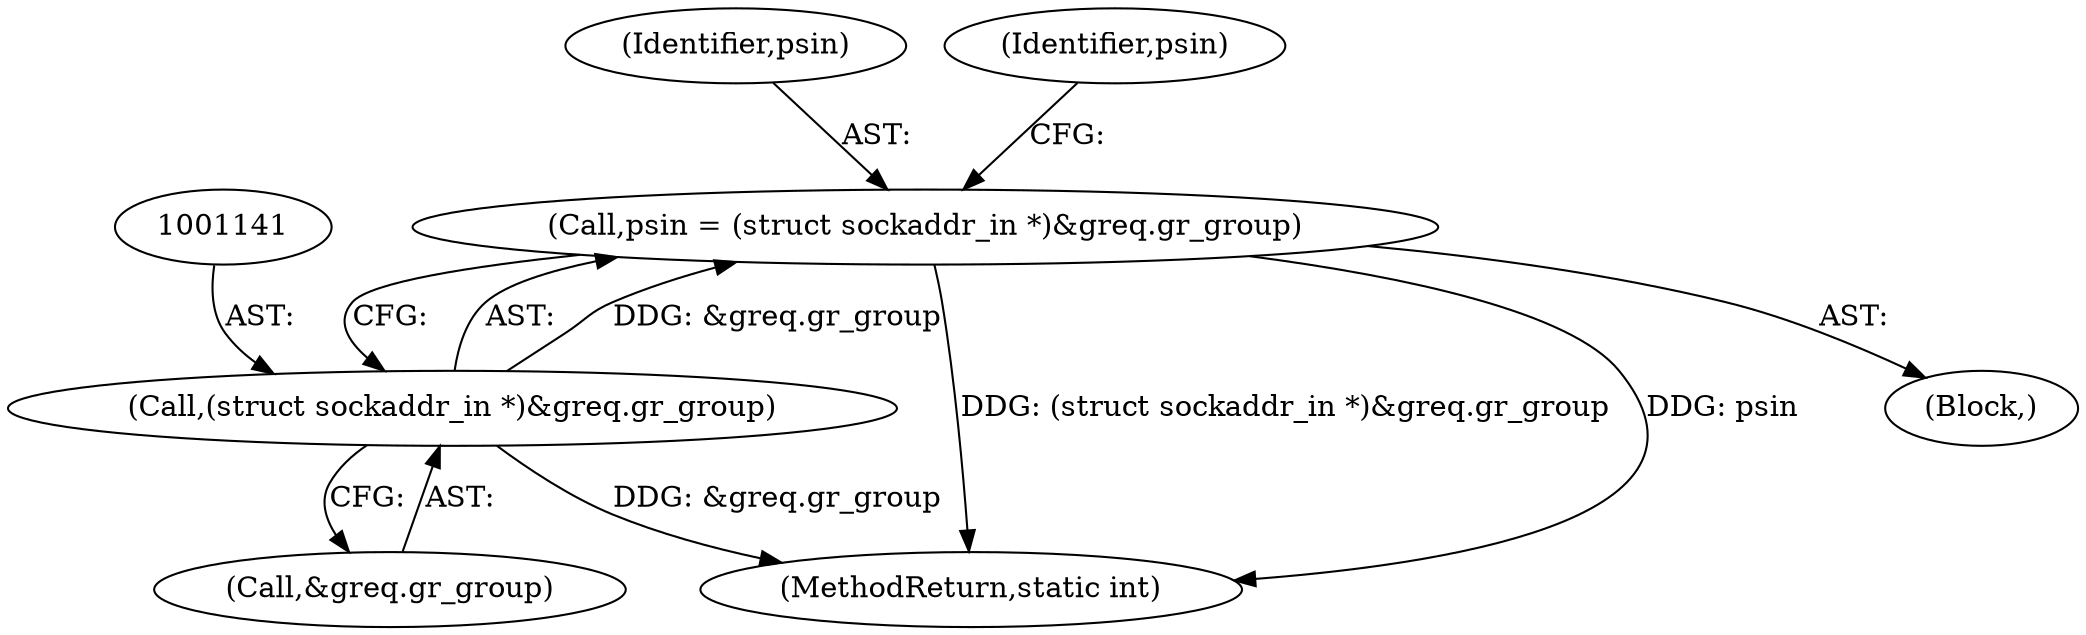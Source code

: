 digraph "0_linux_f6d8bd051c391c1c0458a30b2a7abcd939329259_26@pointer" {
"1001138" [label="(Call,psin = (struct sockaddr_in *)&greq.gr_group)"];
"1001140" [label="(Call,(struct sockaddr_in *)&greq.gr_group)"];
"1001142" [label="(Call,&greq.gr_group)"];
"1001140" [label="(Call,(struct sockaddr_in *)&greq.gr_group)"];
"1001139" [label="(Identifier,psin)"];
"1001149" [label="(Identifier,psin)"];
"1001732" [label="(MethodReturn,static int)"];
"1001116" [label="(Block,)"];
"1001138" [label="(Call,psin = (struct sockaddr_in *)&greq.gr_group)"];
"1001138" -> "1001116"  [label="AST: "];
"1001138" -> "1001140"  [label="CFG: "];
"1001139" -> "1001138"  [label="AST: "];
"1001140" -> "1001138"  [label="AST: "];
"1001149" -> "1001138"  [label="CFG: "];
"1001138" -> "1001732"  [label="DDG: (struct sockaddr_in *)&greq.gr_group"];
"1001138" -> "1001732"  [label="DDG: psin"];
"1001140" -> "1001138"  [label="DDG: &greq.gr_group"];
"1001140" -> "1001142"  [label="CFG: "];
"1001141" -> "1001140"  [label="AST: "];
"1001142" -> "1001140"  [label="AST: "];
"1001140" -> "1001732"  [label="DDG: &greq.gr_group"];
}
